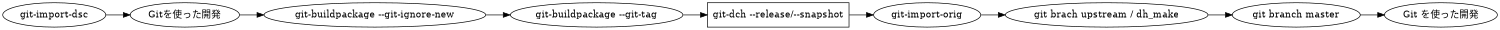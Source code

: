 digraph "git-buildpackage-path" {
	graph [size = "10.0, 5.0" , rankdir = LR];
	"git-dch --release/--snapshot" [shape=box];
	
	"git-import-orig" -> "git brach upstream / dh_make";
	"git-import-dsc" -> "Gitを使った開発";
	"git brach upstream / dh_make" -> "git branch master";
	"Gitを使った開発" -> "git-buildpackage --git-ignore-new";
	"git branch master" -> "Git を使った開発";
	"git-buildpackage --git-ignore-new"-> "git-buildpackage --git-tag";
	"git-buildpackage --git-tag" -> "git-dch --release/--snapshot";
	"git-dch --release/--snapshot" -> "git-import-orig"
 }
